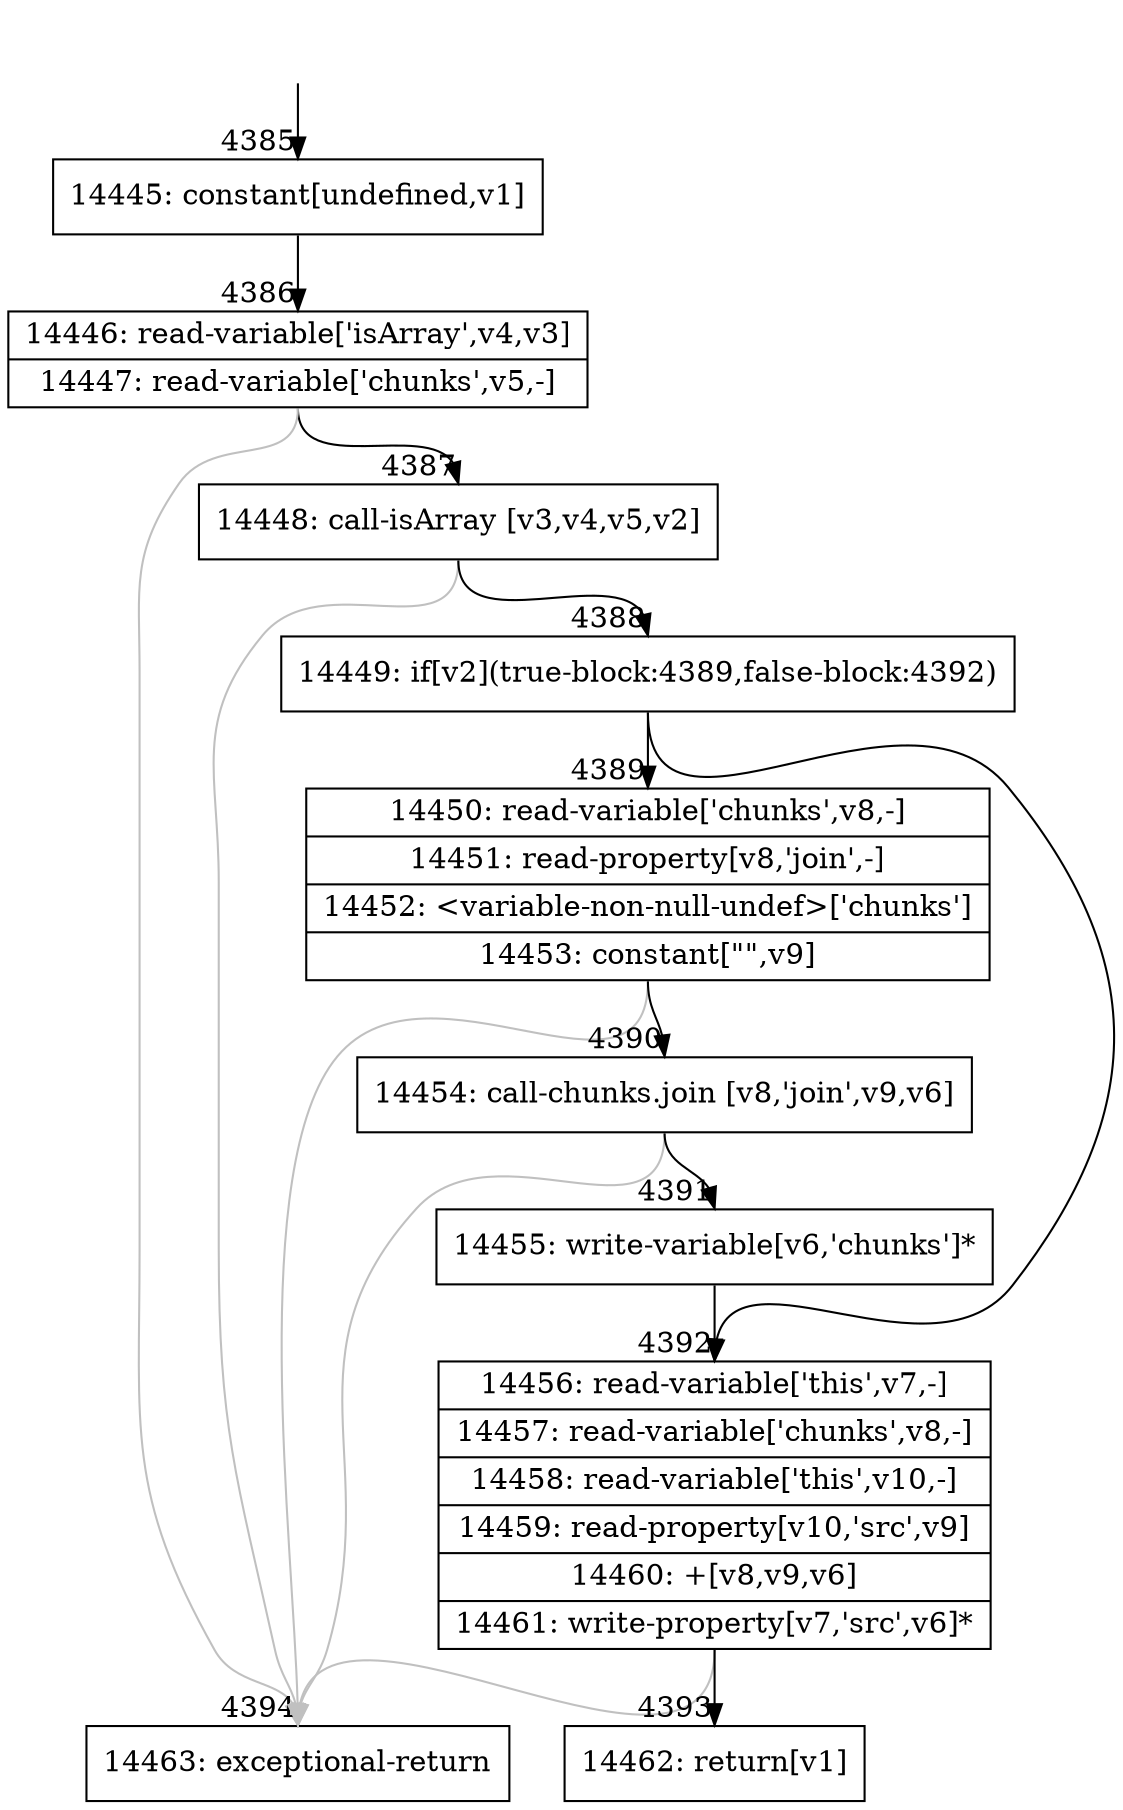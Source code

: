 digraph {
rankdir="TD"
BB_entry186[shape=none,label=""];
BB_entry186 -> BB4385 [tailport=s, headport=n, headlabel="    4385"]
BB4385 [shape=record label="{14445: constant[undefined,v1]}" ] 
BB4385 -> BB4386 [tailport=s, headport=n, headlabel="      4386"]
BB4386 [shape=record label="{14446: read-variable['isArray',v4,v3]|14447: read-variable['chunks',v5,-]}" ] 
BB4386 -> BB4387 [tailport=s, headport=n, headlabel="      4387"]
BB4386 -> BB4394 [tailport=s, headport=n, color=gray, headlabel="      4394"]
BB4387 [shape=record label="{14448: call-isArray [v3,v4,v5,v2]}" ] 
BB4387 -> BB4388 [tailport=s, headport=n, headlabel="      4388"]
BB4387 -> BB4394 [tailport=s, headport=n, color=gray]
BB4388 [shape=record label="{14449: if[v2](true-block:4389,false-block:4392)}" ] 
BB4388 -> BB4389 [tailport=s, headport=n, headlabel="      4389"]
BB4388 -> BB4392 [tailport=s, headport=n, headlabel="      4392"]
BB4389 [shape=record label="{14450: read-variable['chunks',v8,-]|14451: read-property[v8,'join',-]|14452: \<variable-non-null-undef\>['chunks']|14453: constant[\"\",v9]}" ] 
BB4389 -> BB4390 [tailport=s, headport=n, headlabel="      4390"]
BB4389 -> BB4394 [tailport=s, headport=n, color=gray]
BB4390 [shape=record label="{14454: call-chunks.join [v8,'join',v9,v6]}" ] 
BB4390 -> BB4391 [tailport=s, headport=n, headlabel="      4391"]
BB4390 -> BB4394 [tailport=s, headport=n, color=gray]
BB4391 [shape=record label="{14455: write-variable[v6,'chunks']*}" ] 
BB4391 -> BB4392 [tailport=s, headport=n]
BB4392 [shape=record label="{14456: read-variable['this',v7,-]|14457: read-variable['chunks',v8,-]|14458: read-variable['this',v10,-]|14459: read-property[v10,'src',v9]|14460: +[v8,v9,v6]|14461: write-property[v7,'src',v6]*}" ] 
BB4392 -> BB4393 [tailport=s, headport=n, headlabel="      4393"]
BB4392 -> BB4394 [tailport=s, headport=n, color=gray]
BB4393 [shape=record label="{14462: return[v1]}" ] 
BB4394 [shape=record label="{14463: exceptional-return}" ] 
//#$~ 2479
}
